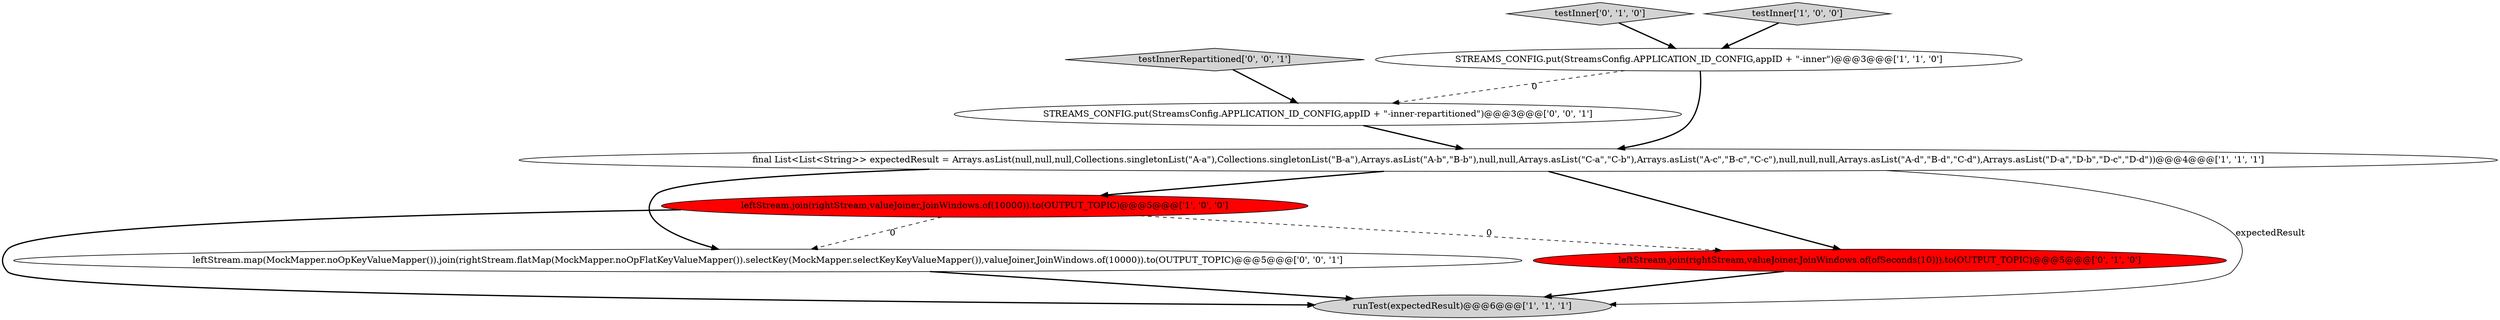 digraph {
6 [style = filled, label = "testInner['0', '1', '0']", fillcolor = lightgray, shape = diamond image = "AAA0AAABBB2BBB"];
8 [style = filled, label = "testInnerRepartitioned['0', '0', '1']", fillcolor = lightgray, shape = diamond image = "AAA0AAABBB3BBB"];
7 [style = filled, label = "leftStream.map(MockMapper.noOpKeyValueMapper()).join(rightStream.flatMap(MockMapper.noOpFlatKeyValueMapper()).selectKey(MockMapper.selectKeyKeyValueMapper()),valueJoiner,JoinWindows.of(10000)).to(OUTPUT_TOPIC)@@@5@@@['0', '0', '1']", fillcolor = white, shape = ellipse image = "AAA0AAABBB3BBB"];
2 [style = filled, label = "runTest(expectedResult)@@@6@@@['1', '1', '1']", fillcolor = lightgray, shape = ellipse image = "AAA0AAABBB1BBB"];
9 [style = filled, label = "STREAMS_CONFIG.put(StreamsConfig.APPLICATION_ID_CONFIG,appID + \"-inner-repartitioned\")@@@3@@@['0', '0', '1']", fillcolor = white, shape = ellipse image = "AAA0AAABBB3BBB"];
5 [style = filled, label = "leftStream.join(rightStream,valueJoiner,JoinWindows.of(ofSeconds(10))).to(OUTPUT_TOPIC)@@@5@@@['0', '1', '0']", fillcolor = red, shape = ellipse image = "AAA1AAABBB2BBB"];
4 [style = filled, label = "leftStream.join(rightStream,valueJoiner,JoinWindows.of(10000)).to(OUTPUT_TOPIC)@@@5@@@['1', '0', '0']", fillcolor = red, shape = ellipse image = "AAA1AAABBB1BBB"];
3 [style = filled, label = "final List<List<String>> expectedResult = Arrays.asList(null,null,null,Collections.singletonList(\"A-a\"),Collections.singletonList(\"B-a\"),Arrays.asList(\"A-b\",\"B-b\"),null,null,Arrays.asList(\"C-a\",\"C-b\"),Arrays.asList(\"A-c\",\"B-c\",\"C-c\"),null,null,null,Arrays.asList(\"A-d\",\"B-d\",\"C-d\"),Arrays.asList(\"D-a\",\"D-b\",\"D-c\",\"D-d\"))@@@4@@@['1', '1', '1']", fillcolor = white, shape = ellipse image = "AAA0AAABBB1BBB"];
0 [style = filled, label = "STREAMS_CONFIG.put(StreamsConfig.APPLICATION_ID_CONFIG,appID + \"-inner\")@@@3@@@['1', '1', '0']", fillcolor = white, shape = ellipse image = "AAA0AAABBB1BBB"];
1 [style = filled, label = "testInner['1', '0', '0']", fillcolor = lightgray, shape = diamond image = "AAA0AAABBB1BBB"];
4->5 [style = dashed, label="0"];
0->3 [style = bold, label=""];
9->3 [style = bold, label=""];
3->2 [style = solid, label="expectedResult"];
5->2 [style = bold, label=""];
3->5 [style = bold, label=""];
6->0 [style = bold, label=""];
4->2 [style = bold, label=""];
1->0 [style = bold, label=""];
0->9 [style = dashed, label="0"];
3->7 [style = bold, label=""];
4->7 [style = dashed, label="0"];
3->4 [style = bold, label=""];
7->2 [style = bold, label=""];
8->9 [style = bold, label=""];
}
